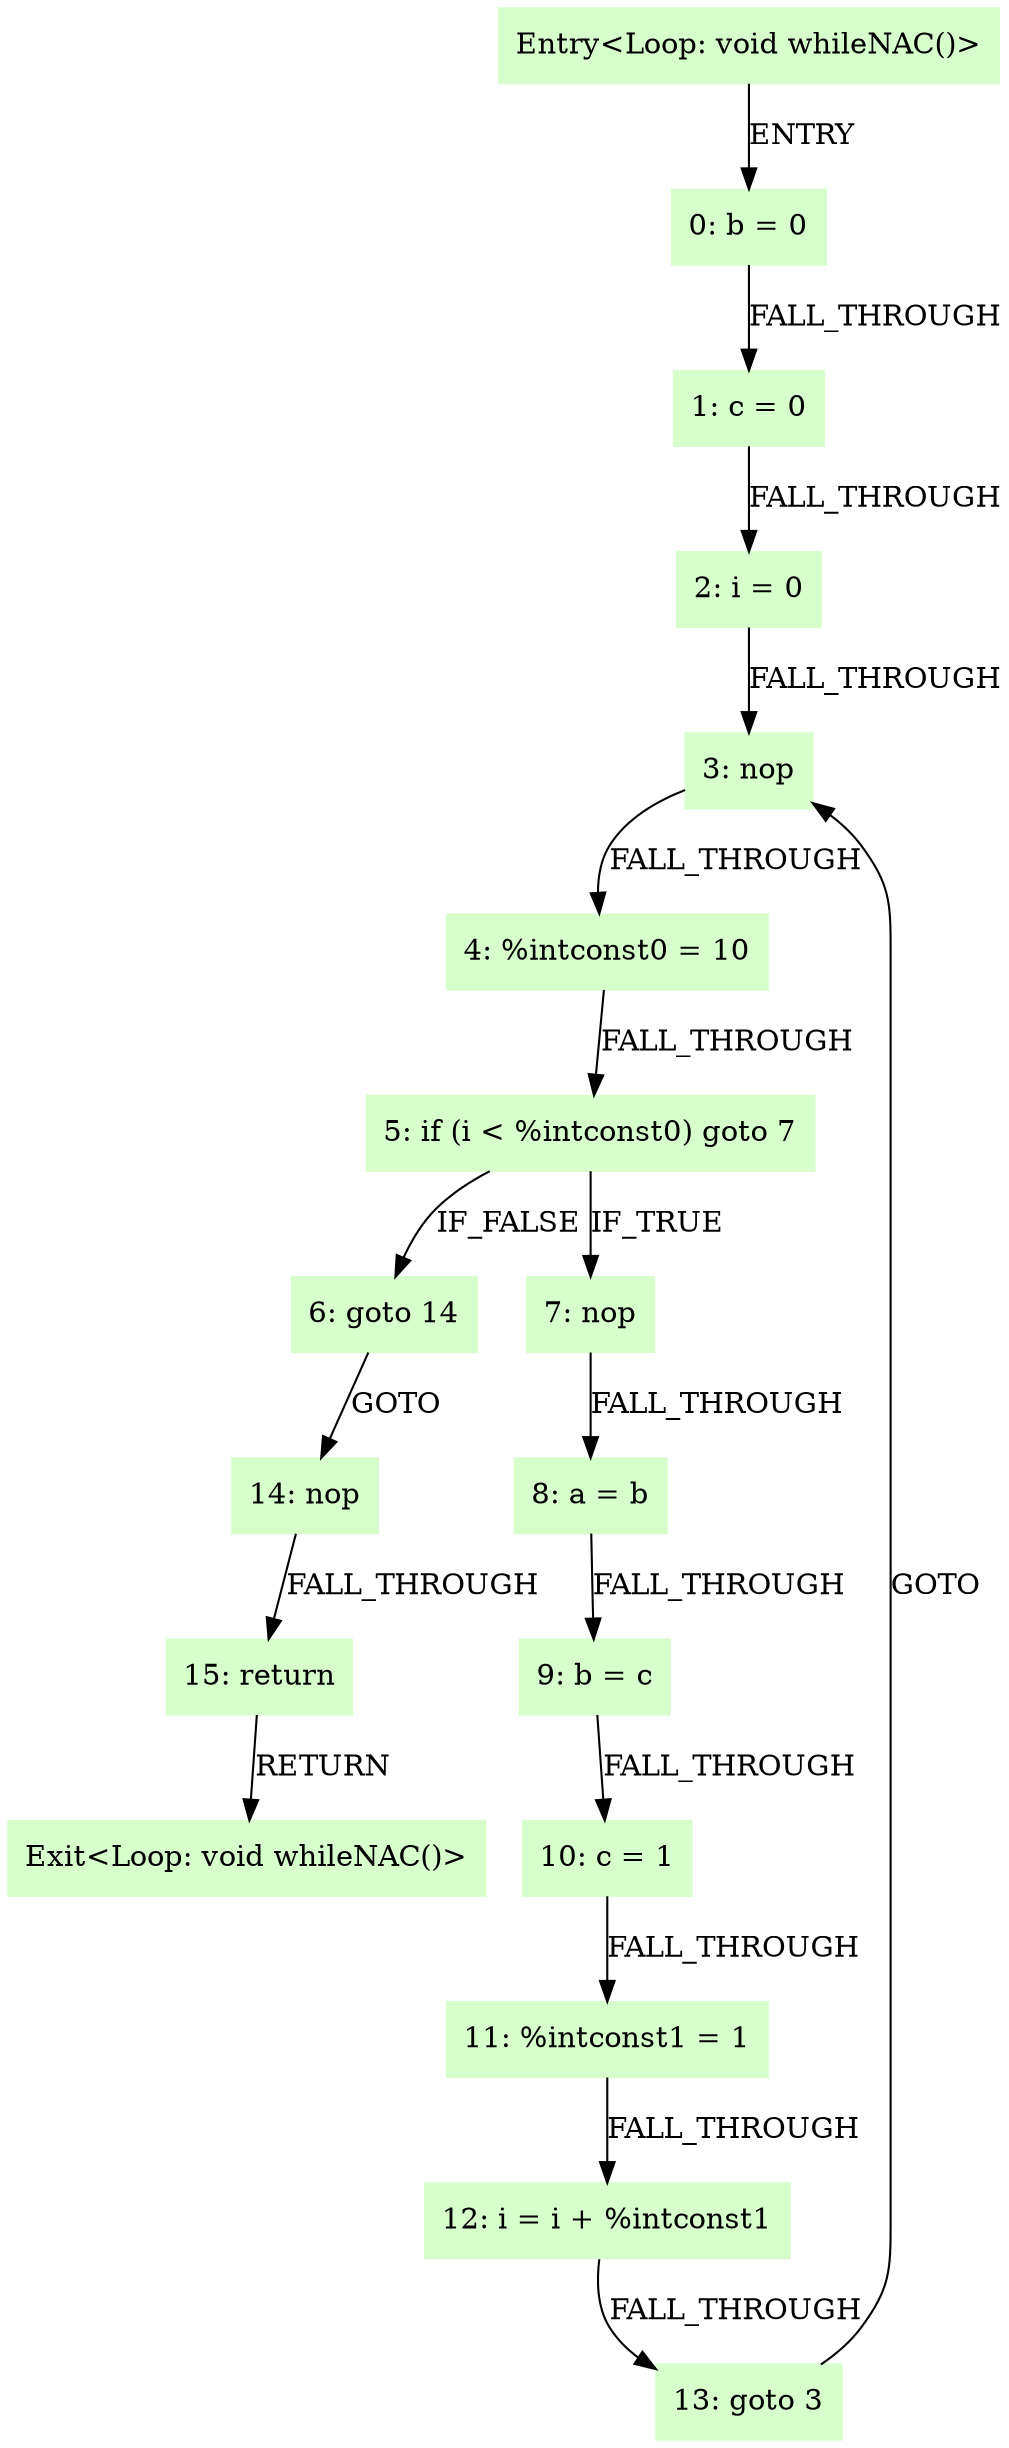 digraph G {
  node [color=".3 .2 1.0",style=filled,shape=box,];
  "0" [label="Entry<Loop: void whileNAC()>",];
  "1" [label="0: b = 0",];
  "2" [label="1: c = 0",];
  "3" [label="2: i = 0",];
  "4" [label="3: nop",];
  "5" [label="4: %intconst0 = 10",];
  "6" [label="5: if (i < %intconst0) goto 7",];
  "7" [label="6: goto 14",];
  "8" [label="7: nop",];
  "9" [label="8: a = b",];
  "10" [label="9: b = c",];
  "11" [label="10: c = 1",];
  "12" [label="11: %intconst1 = 1",];
  "13" [label="12: i = i + %intconst1",];
  "14" [label="13: goto 3",];
  "15" [label="14: nop",];
  "16" [label="15: return",];
  "17" [label="Exit<Loop: void whileNAC()>",];
  "0" -> "1" [label="ENTRY",];
  "1" -> "2" [label="FALL_THROUGH",];
  "2" -> "3" [label="FALL_THROUGH",];
  "3" -> "4" [label="FALL_THROUGH",];
  "4" -> "5" [label="FALL_THROUGH",];
  "5" -> "6" [label="FALL_THROUGH",];
  "6" -> "8" [label="IF_TRUE",];
  "6" -> "7" [label="IF_FALSE",];
  "7" -> "15" [label="GOTO",];
  "8" -> "9" [label="FALL_THROUGH",];
  "9" -> "10" [label="FALL_THROUGH",];
  "10" -> "11" [label="FALL_THROUGH",];
  "11" -> "12" [label="FALL_THROUGH",];
  "12" -> "13" [label="FALL_THROUGH",];
  "13" -> "14" [label="FALL_THROUGH",];
  "14" -> "4" [label="GOTO",];
  "15" -> "16" [label="FALL_THROUGH",];
  "16" -> "17" [label="RETURN",];
}

